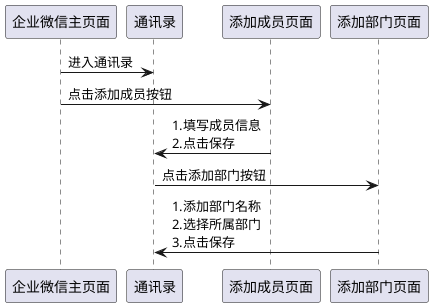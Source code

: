 @startuml
participant 企业微信主页面 as main
participant 通讯录 as contact
participant 添加成员页面 as add_member
participant 添加部门页面 as add_department

main -> contact:进入通讯录
main -> add_member:点击添加成员按钮
add_member ->contact:1.填写成员信息 \n2.点击保存
contact -> add_department:点击添加部门按钮
add_department -> contact:1.添加部门名称 \n2.选择所属部门 \n3.点击保存

@enduml